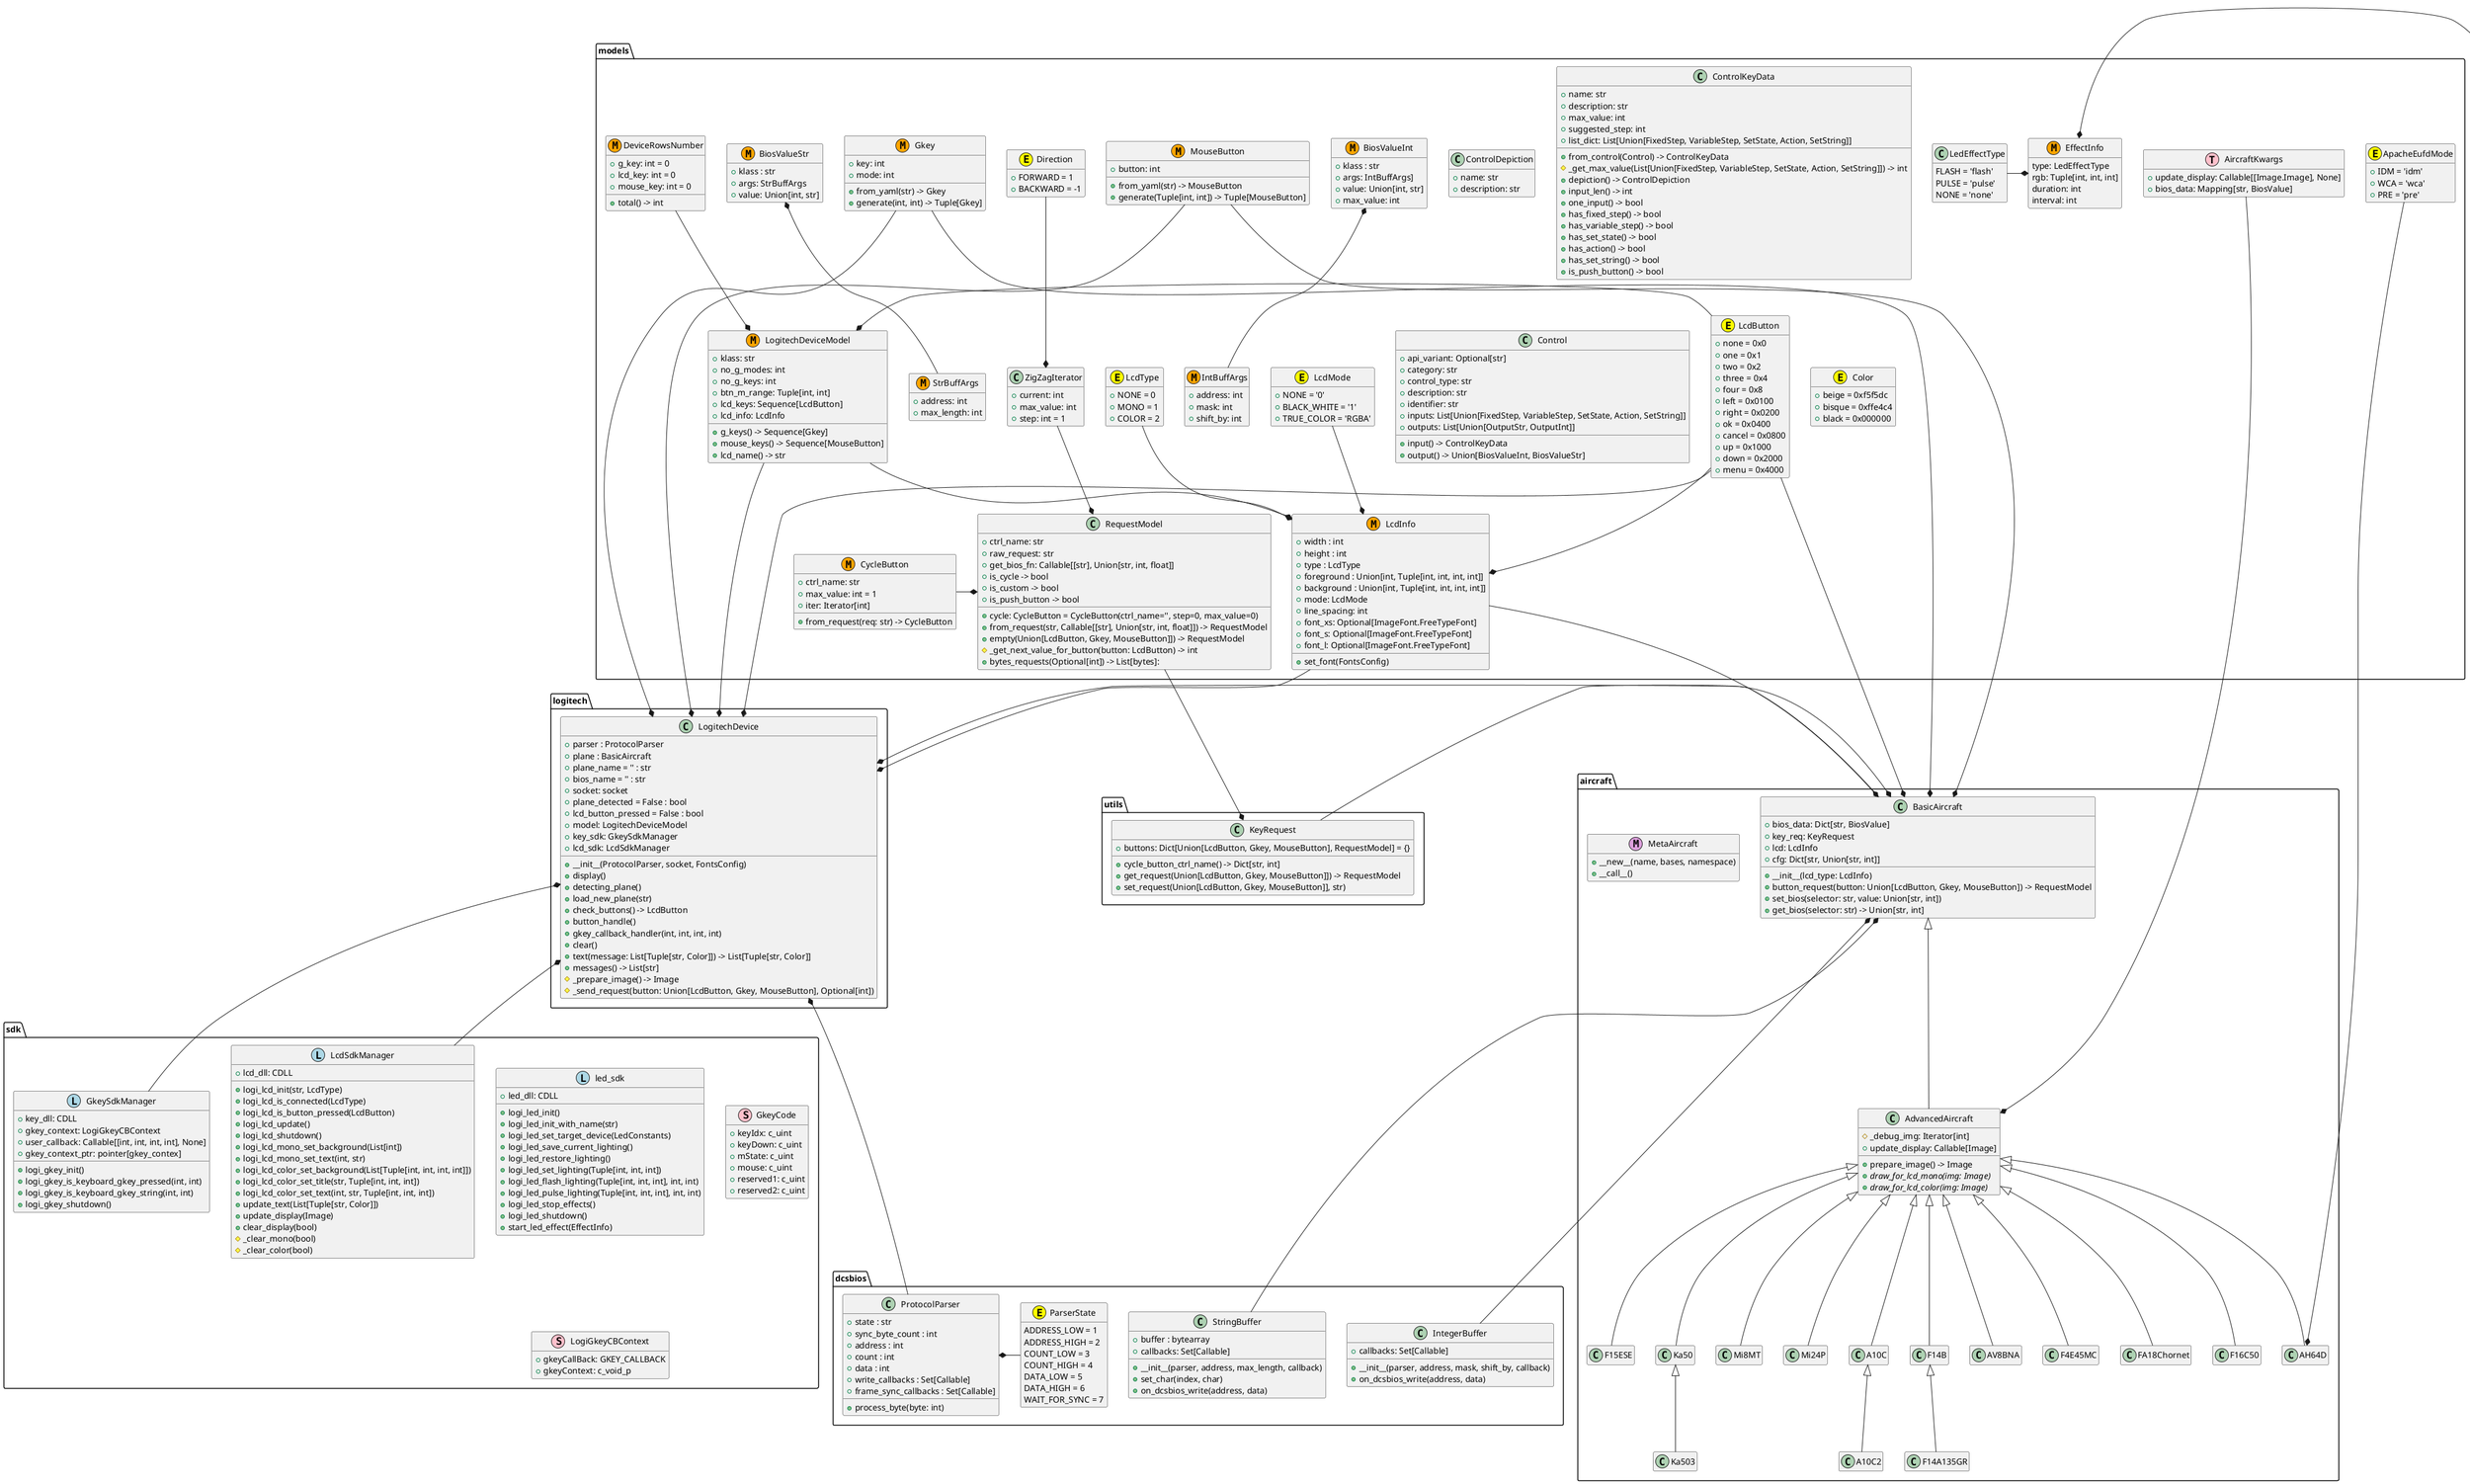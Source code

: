 @startuml
hide empty members

package dcsbios {
    class ProtocolParser {
        + state : str
        + sync_byte_count : int
        + address : int
        + count : int
        + data : int
        + write_callbacks : Set[Callable]
        + frame_sync_callbacks : Set[Callable]
        + process_byte(byte: int)
    }
    class StringBuffer {
        + buffer : bytearray
        + callbacks: Set[Callable]
        + __init__(parser, address, max_length, callback)
        + set_char(index, char)
        + on_dcsbios_write(address, data)
    }
    class IntegerBuffer {
        + callbacks: Set[Callable]
        + __init__(parser, address, mask, shift_by, callback)
        + on_dcsbios_write(address, data)
    }
    class ParserState <<(E,yellow)>> {
        ADDRESS_LOW = 1
        ADDRESS_HIGH = 2
        COUNT_LOW = 3
        COUNT_HIGH = 4
        DATA_LOW = 5
        DATA_HIGH = 6
        WAIT_FOR_SYNC = 7
    }
    ProtocolParser *- ParserState
}

package logitech {
    class LogitechDevice {
        + parser : ProtocolParser
        + plane : BasicAircraft
        + plane_name = '' : str
        + bios_name = '' : str
        + socket: socket
        + plane_detected = False : bool
        + lcd_button_pressed = False : bool
        + model: LogitechDeviceModel
        + __init__(ProtocolParser, socket, FontsConfig)
        + display()
        + detecting_plane()
        + load_new_plane(str)
        + check_buttons() -> LcdButton
        + button_handle()
        + key_sdk: GkeySdkManager
        + lcd_sdk: LcdSdkManager
        + gkey_callback_handler(int, int, int, int)
        + clear()
        + text(message: List[Tuple[str, Color]]) -> List[Tuple[str, Color]]
        + messages() -> List[str]
        # _prepare_image() -> Image
        # _send_request(button: Union[LcdButton, Gkey, MouseButton], Optional[int])
    }
}

package aircraft {
    BasicAircraft <|-- AdvancedAircraft
    AdvancedAircraft <|-- FA18Chornet
    AdvancedAircraft <|-- F16C50
    AdvancedAircraft <|-- F15ESE
    AdvancedAircraft <|-- Ka50
    Ka50 <|-- Ka503
    AdvancedAircraft <|-- Mi8MT
    AdvancedAircraft <|-- Mi24P
    AdvancedAircraft <|-- AH64D
    AdvancedAircraft <|-- A10C
    A10C <|-- A10C2
    AdvancedAircraft <|-- F14B
    F14B <|-- F14A135GR
    AdvancedAircraft <|-- AV8BNA
    AdvancedAircraft <|-- F4E45MC

    class MetaAircraft <<(M,plum)>> {
        + __new__(name, bases, namespace)
        + __call__()
    }
    class BasicAircraft {
        + bios_data: Dict[str, BiosValue]
        + key_req: KeyRequest
        + lcd: LcdInfo
        + cfg: Dict[str, Union[str, int]]
        + __init__(lcd_type: LcdInfo)
        + button_request(button: Union[LcdButton, Gkey, MouseButton]) -> RequestModel
        + set_bios(selector: str, value: Union[str, int])
        + get_bios(selector: str) -> Union[str, int]
    }
    class AdvancedAircraft {
        # _debug_img: Iterator[int]
        + prepare_image() -> Image
        + update_display: Callable[Image]
        + {abstract} draw_for_lcd_mono(img: Image)
        + {abstract} draw_for_lcd_color(img: Image)
    }
}

package utils {
    class KeyRequest {
        + buttons: Dict[Union[LcdButton, Gkey, MouseButton], RequestModel] = {}
        + cycle_button_ctrl_name() -> Dict[str, int]
        + get_request(Union[LcdButton, Gkey, MouseButton]]) -> RequestModel
        + set_request(Union[LcdButton, Gkey, MouseButton]], str)
    }
    KeyRequest -* BasicAircraft
}

package models {
    class Direction <<(E,yellow)>> {
        + FORWARD = 1
        + BACKWARD = -1
    }
    class ZigZagIterator {
        + current: int
        + max_value: int
        + step: int = 1
    }
    class CycleButton <<(M,orange)>> {
        + ctrl_name: str
        + max_value: int = 1
        + iter: Iterator[int]
        + from_request(req: str) -> CycleButton
    }
    class LcdInfo <<(M,orange)>> {
        + width : int
        + height : int
        + type : LcdType
        + foreground : Union[int, Tuple[int, int, int, int]]
        + background : Union[int, Tuple[int, int, int, int]]
        + mode: LcdMode
        + line_spacing: int
        + font_xs: Optional[ImageFont.FreeTypeFont]
        + font_s: Optional[ImageFont.FreeTypeFont]
        + font_l: Optional[ImageFont.FreeTypeFont]
        + set_font(FontsConfig)
    }
    class LcdMode <<(E,yellow)>> {
        + NONE = '0'
        + BLACK_WHITE = '1'
        + TRUE_COLOR = 'RGBA'
    }
    class LcdType <<(E,yellow)>> {
        + NONE = 0
        + MONO = 1
        + COLOR = 2
    }
    class Gkey <<(M,orange)>> {
        + key: int
        + mode: int
        + from_yaml(str) -> Gkey
        + generate(int, int) -> Tuple[Gkey]
    }
    class MouseButton <<(M,orange)>> {
        + button: int
        + from_yaml(str) -> MouseButton
        + generate(Tuple[int, int]) -> Tuple[MouseButton]
    }
    class LcdButton <<(E,yellow)>> {
        + none = 0x0
        + one = 0x1
        + two = 0x2
        + three = 0x4
        + four = 0x8
        + left = 0x0100
        + right = 0x0200
        + ok = 0x0400
        + cancel = 0x0800
        + up = 0x1000
        + down = 0x2000
        + menu = 0x4000
    }
    class IntBuffArgs <<(M,orange)>> {
        + address: int
        + mask: int
        + shift_by: int
    }
    class StrBuffArgs <<(M,orange)>> {
        + address: int
        + max_length: int
    }
    class BiosValueInt <<(M,orange)>> {
        + klass : str
        + args: IntBuffArgs]
        + value: Union[int, str]
        + max_value: int
    }
    class BiosValueStr <<(M,orange)>> {
        + klass : str
        + args: StrBuffArgs
        + value: Union[int, str]
    }
    class LogitechDeviceModel <<(M,orange)>> {
        + klass: str
        + no_g_modes: int
        + no_g_keys: int
        + btn_m_range: Tuple[int, int]
        + lcd_keys: Sequence[LcdButton]
        + lcd_info: LcdInfo
        + g_keys() -> Sequence[Gkey]
        + mouse_keys() -> Sequence[MouseButton]
        + lcd_name() -> str
    }
    class RequestModel{
        + ctrl_name: str
        + raw_request: str
        + get_bios_fn: Callable[[str], Union[str, int, float]]
        + cycle: CycleButton = CycleButton(ctrl_name='', step=0, max_value=0)
        + from_request(str, Callable[[str], Union[str, int, float]]) -> RequestModel
        + empty(Union[LcdButton, Gkey, MouseButton]]) -> RequestModel
        + is_cycle -> bool
        + is_custom -> bool
        + is_push_button -> bool
        # _get_next_value_for_button(button: LcdButton) -> int
        + bytes_requests(Optional[int]) -> List[bytes]:
    }
    class ControlDepiction {
        + name: str
        + description: str
    }
    class ControlKeyData {
        + name: str
        + description: str
        + max_value: int
        + suggested_step: int
        + list_dict: List[Union[FixedStep, VariableStep, SetState, Action, SetString]]
        + from_control(Control) -> ControlKeyData
        # _get_max_value(List[Union[FixedStep, VariableStep, SetState, Action, SetString]]) -> int
        + depiction() -> ControlDepiction
        + input_len() -> int
        + one_input() -> bool
        + has_fixed_step() -> bool
        + has_variable_step() -> bool
        + has_set_state() -> bool
        + has_action() -> bool
        + has_set_string() -> bool
        + is_push_button() -> bool
    }
    class Control {
        + api_variant: Optional[str]
        + category: str
        + control_type: str
        + description: str
        + identifier: str
        + inputs: List[Union[FixedStep, VariableStep, SetState, Action, SetString]]
        + outputs: List[Union[OutputStr, OutputInt]]
        + input() -> ControlKeyData
        + output() -> Union[BiosValueInt, BiosValueStr]
    }
    class DeviceRowsNumber <<(M,orange)>> {
        + g_key: int = 0
        + lcd_key: int = 0
        + mouse_key: int = 0
        + total() -> int
    }

    class Color <<(E,yellow)>> {
        + beige = 0xf5f5dc
        + bisque = 0xffe4c4
        + black = 0x000000
    }

    class LedEffectType {
        FLASH = 'flash'
        PULSE = 'pulse'
        NONE = 'none'
     }

    class EffectInfo <<(M,orange)>> {
        type: LedEffectType
        rgb: Tuple[int, int, int]
        duration: int
        interval: int
    }

    class ApacheEufdMode <<(E,yellow)>> {
        + IDM = 'idm'
        + WCA = 'wca'
        + PRE = 'pre'
    }

    class AircraftKwargs <<(T,pink)>> {
        + update_display: Callable[[Image.Image], None]
        + bios_data: Mapping[str, BiosValue]
    }

ApacheEufdMode -* AH64D
AircraftKwargs -* AdvancedAircraft

BiosValueInt *-- IntBuffArgs
BiosValueStr *-- StrBuffArgs

LcdType --* LcdInfo
LcdMode --* LcdInfo
LcdButton --* LcdInfo
LogitechDeviceModel --* LcdInfo
DeviceRowsNumber --* LogitechDeviceModel
LcdButton -* BasicAircraft
LcdButton -* LogitechDeviceModel
LcdButton -* LogitechDevice
Gkey --* BasicAircraft
Gkey --* LogitechDevice
MouseButton --* BasicAircraft
MouseButton --* LogitechDevice
Direction --* ZigZagIterator
ZigZagIterator --* RequestModel
LogitechDeviceModel -* LogitechDevice
RequestModel --* KeyRequest
CycleButton -* RequestModel
LedEffectType -* EffectInfo
}

package sdk{
    class LcdSdkManager <<(L,lightblue)>> {
        + lcd_dll: CDLL
        + logi_lcd_init(str, LcdType)
        + logi_lcd_is_connected(LcdType)
        + logi_lcd_is_button_pressed(LcdButton)
        + logi_lcd_update()
        + logi_lcd_shutdown()
        + logi_lcd_mono_set_background(List[int])
        + logi_lcd_mono_set_text(int, str)
        + logi_lcd_color_set_background(List[Tuple[int, int, int, int]])
        + logi_lcd_color_set_title(str, Tuple[int, int, int])
        + logi_lcd_color_set_text(int, str, Tuple[int, int, int])
        + update_text(List[Tuple[str, Color]])
        + update_display(Image)
        + clear_display(bool)
        # _clear_mono(bool)
        # _clear_color(bool)
    }
    class led_sdk <<(L,lightblue)>> {
        + led_dll: CDLL
        + logi_led_init()
        + logi_led_init_with_name(str)
        + logi_led_set_target_device(LedConstants)
        + logi_led_save_current_lighting()
        + logi_led_restore_lighting()
        + logi_led_set_lighting(Tuple[int, int, int])
        + logi_led_flash_lighting(Tuple[int, int, int], int, int)
        + logi_led_pulse_lighting(Tuple[int, int, int], int, int)
        + logi_led_stop_effects()
        + logi_led_shutdown()
        + start_led_effect(EffectInfo)
    }
    class GkeySdkManager <<(L,lightblue)>> {
        + key_dll: CDLL
        + gkey_context: LogiGkeyCBContext
        + user_callback: Callable[[int, int, int, int], None]
        + gkey_context_ptr: pointer[gkey_contex]
        + logi_gkey_init()
        + logi_gkey_is_keyboard_gkey_pressed(int, int)
        + logi_gkey_is_keyboard_gkey_string(int, int)
        + logi_gkey_shutdown()
    }
    class GkeyCode <<(S,pink)>> {
        + keyIdx: c_uint
        + keyDown: c_uint
        + mState: c_uint
        + mouse: c_uint
        + reserved1: c_uint
        + reserved2: c_uint
    }
    class LogiGkeyCBContext <<(S,pink)>> {
        + gkeyCallBack: GKEY_CALLBACK
        + gkeyContext: c_void_p
    }
}

LogitechDevice *- BasicAircraft
LcdInfo --* LogitechDevice
LogitechDevice *-- ProtocolParser
LogitechDevice *-- LcdSdkManager
LogitechDevice *-- GkeySdkManager
EffectInfo *- LedSdkManager

LcdInfo --* BasicAircraft
BasicAircraft *-- StringBuffer
BasicAircraft *--- IntegerBuffer
@enduml
